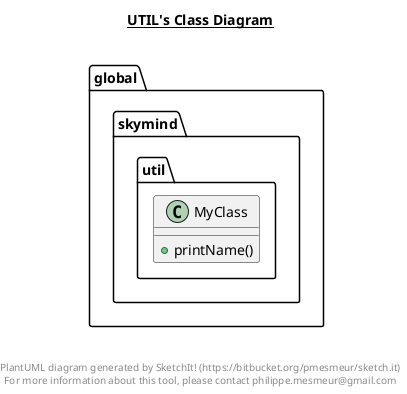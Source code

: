 @startuml

title __UTIL's Class Diagram__\n

  namespace global.skymind {
    namespace util {
      class global.skymind.util.MyClass {
          + printName()
      }
    }
  }
  



right footer


PlantUML diagram generated by SketchIt! (https://bitbucket.org/pmesmeur/sketch.it)
For more information about this tool, please contact philippe.mesmeur@gmail.com
endfooter

@enduml
